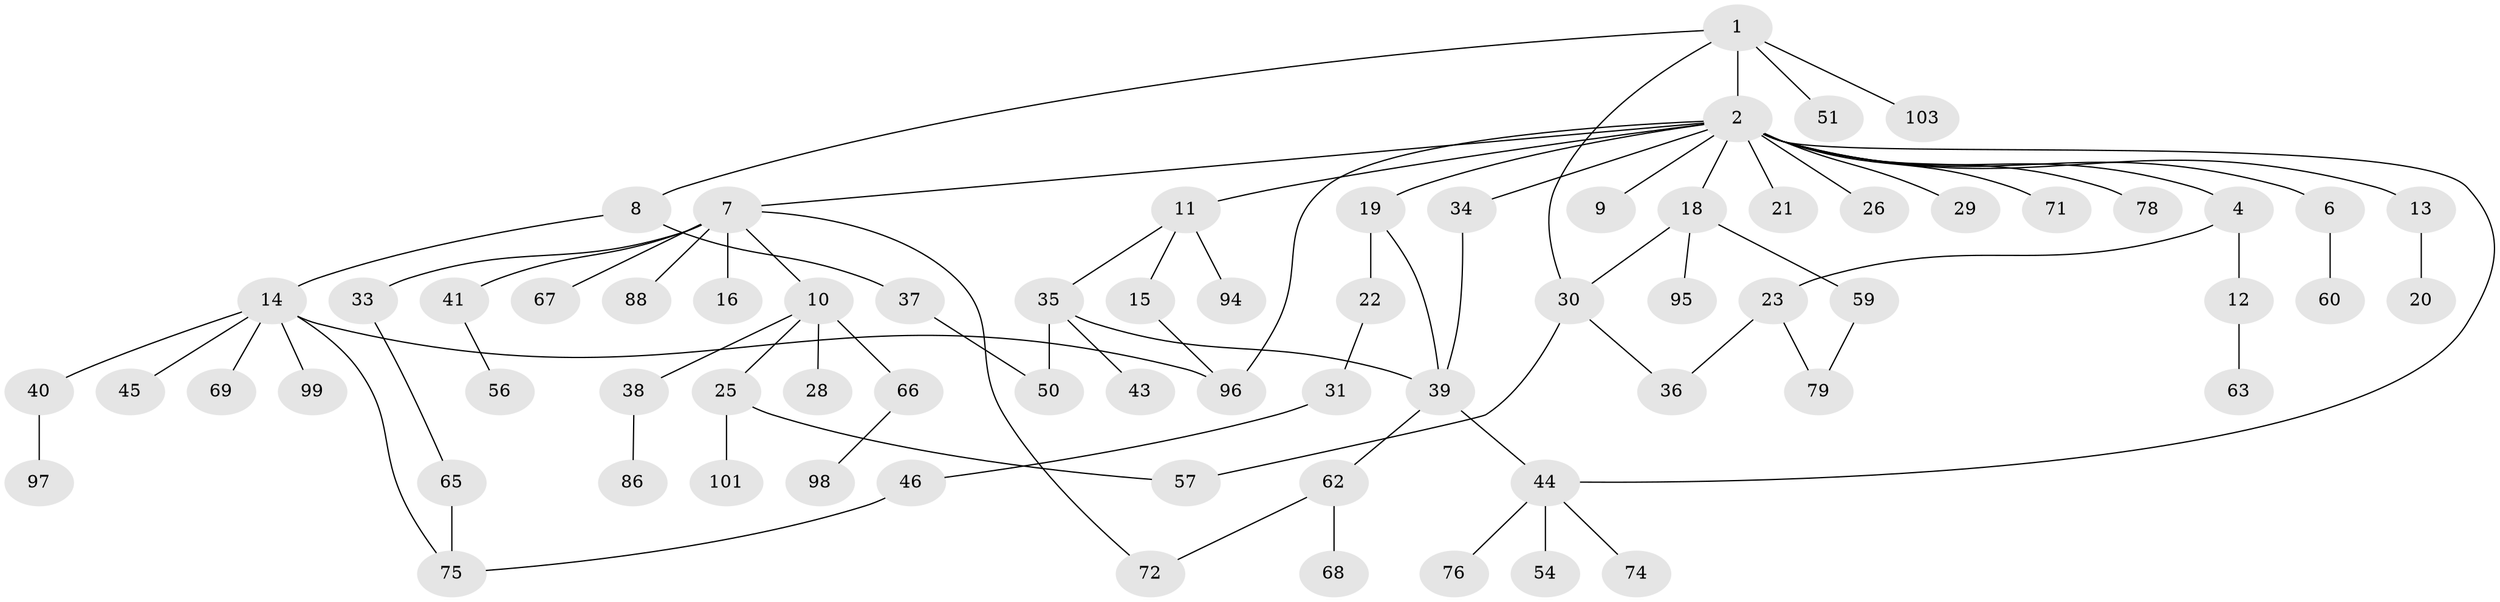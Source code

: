 // original degree distribution, {6: 0.009615384615384616, 11: 0.009615384615384616, 8: 0.019230769230769232, 4: 0.07692307692307693, 1: 0.375, 2: 0.375, 5: 0.038461538461538464, 3: 0.09615384615384616}
// Generated by graph-tools (version 1.1) at 2025/41/03/06/25 10:41:27]
// undirected, 70 vertices, 82 edges
graph export_dot {
graph [start="1"]
  node [color=gray90,style=filled];
  1 [super="+5"];
  2 [super="+3"];
  4 [super="+81"];
  6;
  7 [super="+17"];
  8 [super="+73"];
  9;
  10;
  11 [super="+84"];
  12 [super="+83"];
  13;
  14 [super="+24"];
  15 [super="+93"];
  16;
  18 [super="+85"];
  19 [super="+27"];
  20 [super="+48"];
  21;
  22 [super="+77"];
  23 [super="+52"];
  25 [super="+100"];
  26 [super="+82"];
  28 [super="+53"];
  29;
  30 [super="+32"];
  31;
  33;
  34;
  35 [super="+47"];
  36;
  37 [super="+70"];
  38;
  39 [super="+42"];
  40 [super="+87"];
  41;
  43;
  44 [super="+49"];
  45 [super="+61"];
  46 [super="+58"];
  50;
  51;
  54 [super="+55"];
  56 [super="+89"];
  57 [super="+64"];
  59 [super="+102"];
  60;
  62 [super="+91"];
  63;
  65;
  66 [super="+80"];
  67;
  68;
  69;
  71;
  72;
  74;
  75 [super="+92"];
  76;
  78;
  79 [super="+90"];
  86;
  88;
  94;
  95;
  96;
  97;
  98;
  99;
  101;
  103 [super="+104"];
  1 -- 2;
  1 -- 8;
  1 -- 30;
  1 -- 51;
  1 -- 103;
  2 -- 4;
  2 -- 6;
  2 -- 9;
  2 -- 18;
  2 -- 19;
  2 -- 21;
  2 -- 26;
  2 -- 29;
  2 -- 78;
  2 -- 96;
  2 -- 34;
  2 -- 71;
  2 -- 7;
  2 -- 11;
  2 -- 13;
  2 -- 44;
  4 -- 12;
  4 -- 23;
  6 -- 60;
  7 -- 10;
  7 -- 16;
  7 -- 33;
  7 -- 67;
  7 -- 88;
  7 -- 72;
  7 -- 41;
  8 -- 14;
  8 -- 37;
  10 -- 25;
  10 -- 28;
  10 -- 38;
  10 -- 66;
  11 -- 15;
  11 -- 35;
  11 -- 94;
  12 -- 63;
  13 -- 20;
  14 -- 69;
  14 -- 75;
  14 -- 96;
  14 -- 99;
  14 -- 40;
  14 -- 45;
  15 -- 96;
  18 -- 59;
  18 -- 95;
  18 -- 30;
  19 -- 22;
  19 -- 39;
  22 -- 31;
  23 -- 36;
  23 -- 79;
  25 -- 57;
  25 -- 101;
  30 -- 57;
  30 -- 36;
  31 -- 46;
  33 -- 65;
  34 -- 39;
  35 -- 43;
  35 -- 50;
  35 -- 39;
  37 -- 50;
  38 -- 86;
  39 -- 44;
  39 -- 62;
  40 -- 97;
  41 -- 56;
  44 -- 74;
  44 -- 76;
  44 -- 54;
  46 -- 75;
  59 -- 79;
  62 -- 68;
  62 -- 72;
  65 -- 75;
  66 -- 98;
}
